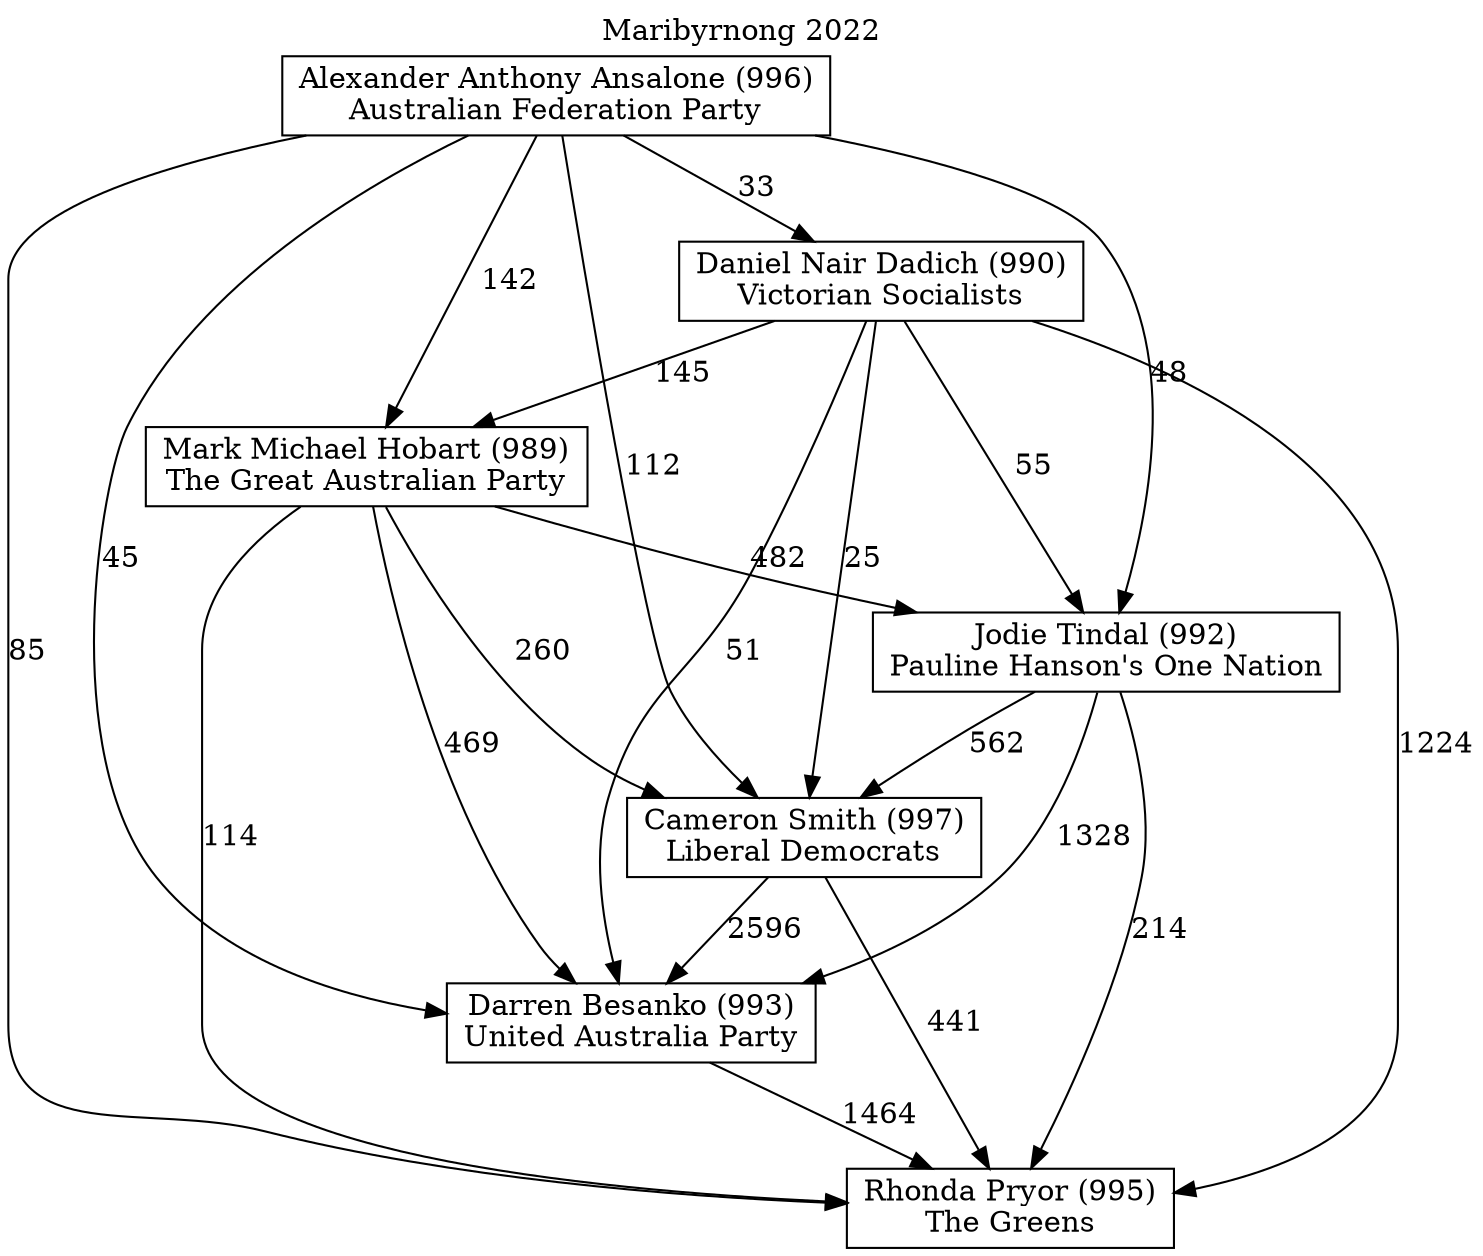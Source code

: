 // House preference flow
digraph "Rhonda Pryor (995)_Maribyrnong_2022" {
	graph [label="Maribyrnong 2022" labelloc=t mclimit=10]
	node [shape=box]
	"Alexander Anthony Ansalone (996)" [label="Alexander Anthony Ansalone (996)
Australian Federation Party"]
	"Rhonda Pryor (995)" [label="Rhonda Pryor (995)
The Greens"]
	"Daniel Nair Dadich (990)" [label="Daniel Nair Dadich (990)
Victorian Socialists"]
	"Mark Michael Hobart (989)" [label="Mark Michael Hobart (989)
The Great Australian Party"]
	"Darren Besanko (993)" [label="Darren Besanko (993)
United Australia Party"]
	"Cameron Smith (997)" [label="Cameron Smith (997)
Liberal Democrats"]
	"Jodie Tindal (992)" [label="Jodie Tindal (992)
Pauline Hanson's One Nation"]
	"Daniel Nair Dadich (990)" -> "Jodie Tindal (992)" [label=55]
	"Daniel Nair Dadich (990)" -> "Cameron Smith (997)" [label=25]
	"Alexander Anthony Ansalone (996)" -> "Cameron Smith (997)" [label=112]
	"Mark Michael Hobart (989)" -> "Darren Besanko (993)" [label=469]
	"Daniel Nair Dadich (990)" -> "Rhonda Pryor (995)" [label=1224]
	"Jodie Tindal (992)" -> "Cameron Smith (997)" [label=562]
	"Mark Michael Hobart (989)" -> "Jodie Tindal (992)" [label=482]
	"Darren Besanko (993)" -> "Rhonda Pryor (995)" [label=1464]
	"Alexander Anthony Ansalone (996)" -> "Mark Michael Hobart (989)" [label=142]
	"Mark Michael Hobart (989)" -> "Cameron Smith (997)" [label=260]
	"Daniel Nair Dadich (990)" -> "Darren Besanko (993)" [label=51]
	"Mark Michael Hobart (989)" -> "Rhonda Pryor (995)" [label=114]
	"Alexander Anthony Ansalone (996)" -> "Jodie Tindal (992)" [label=48]
	"Alexander Anthony Ansalone (996)" -> "Darren Besanko (993)" [label=45]
	"Alexander Anthony Ansalone (996)" -> "Rhonda Pryor (995)" [label=85]
	"Cameron Smith (997)" -> "Rhonda Pryor (995)" [label=441]
	"Jodie Tindal (992)" -> "Rhonda Pryor (995)" [label=214]
	"Daniel Nair Dadich (990)" -> "Mark Michael Hobart (989)" [label=145]
	"Jodie Tindal (992)" -> "Darren Besanko (993)" [label=1328]
	"Alexander Anthony Ansalone (996)" -> "Daniel Nair Dadich (990)" [label=33]
	"Cameron Smith (997)" -> "Darren Besanko (993)" [label=2596]
}
